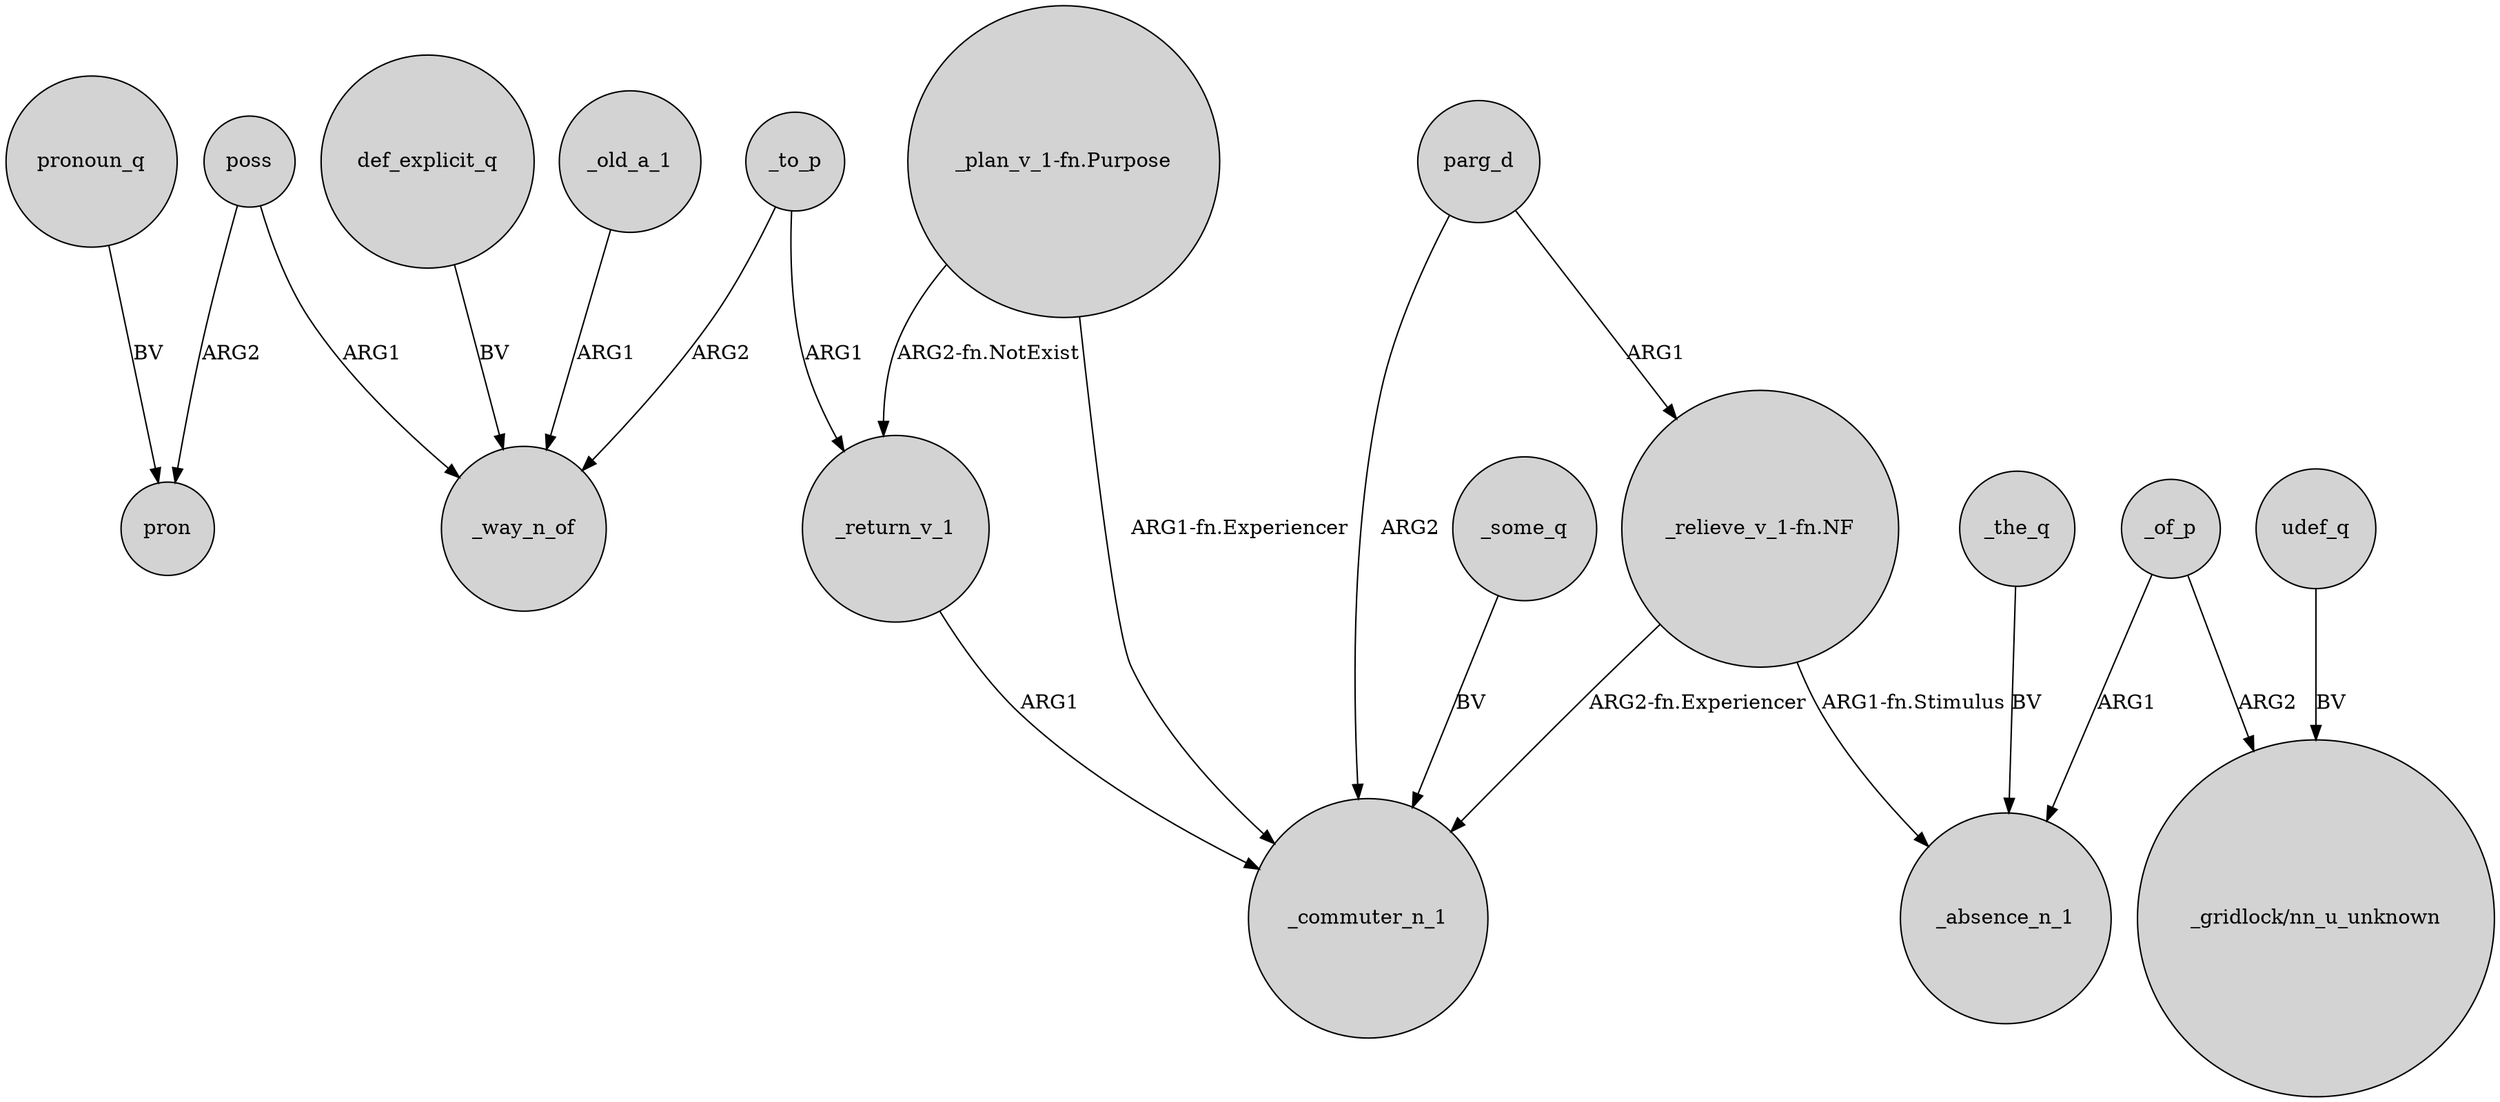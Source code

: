 digraph {
	node [shape=circle style=filled]
	_to_p -> _way_n_of [label=ARG2]
	_to_p -> _return_v_1 [label=ARG1]
	poss -> pron [label=ARG2]
	parg_d -> _commuter_n_1 [label=ARG2]
	"_relieve_v_1-fn.NF" -> _commuter_n_1 [label="ARG2-fn.Experiencer"]
	poss -> _way_n_of [label=ARG1]
	"_relieve_v_1-fn.NF" -> _absence_n_1 [label="ARG1-fn.Stimulus"]
	_return_v_1 -> _commuter_n_1 [label=ARG1]
	_of_p -> _absence_n_1 [label=ARG1]
	"_plan_v_1-fn.Purpose" -> _commuter_n_1 [label="ARG1-fn.Experiencer"]
	pronoun_q -> pron [label=BV]
	def_explicit_q -> _way_n_of [label=BV]
	udef_q -> "_gridlock/nn_u_unknown" [label=BV]
	_of_p -> "_gridlock/nn_u_unknown" [label=ARG2]
	_the_q -> _absence_n_1 [label=BV]
	_some_q -> _commuter_n_1 [label=BV]
	"_plan_v_1-fn.Purpose" -> _return_v_1 [label="ARG2-fn.NotExist"]
	parg_d -> "_relieve_v_1-fn.NF" [label=ARG1]
	_old_a_1 -> _way_n_of [label=ARG1]
}
